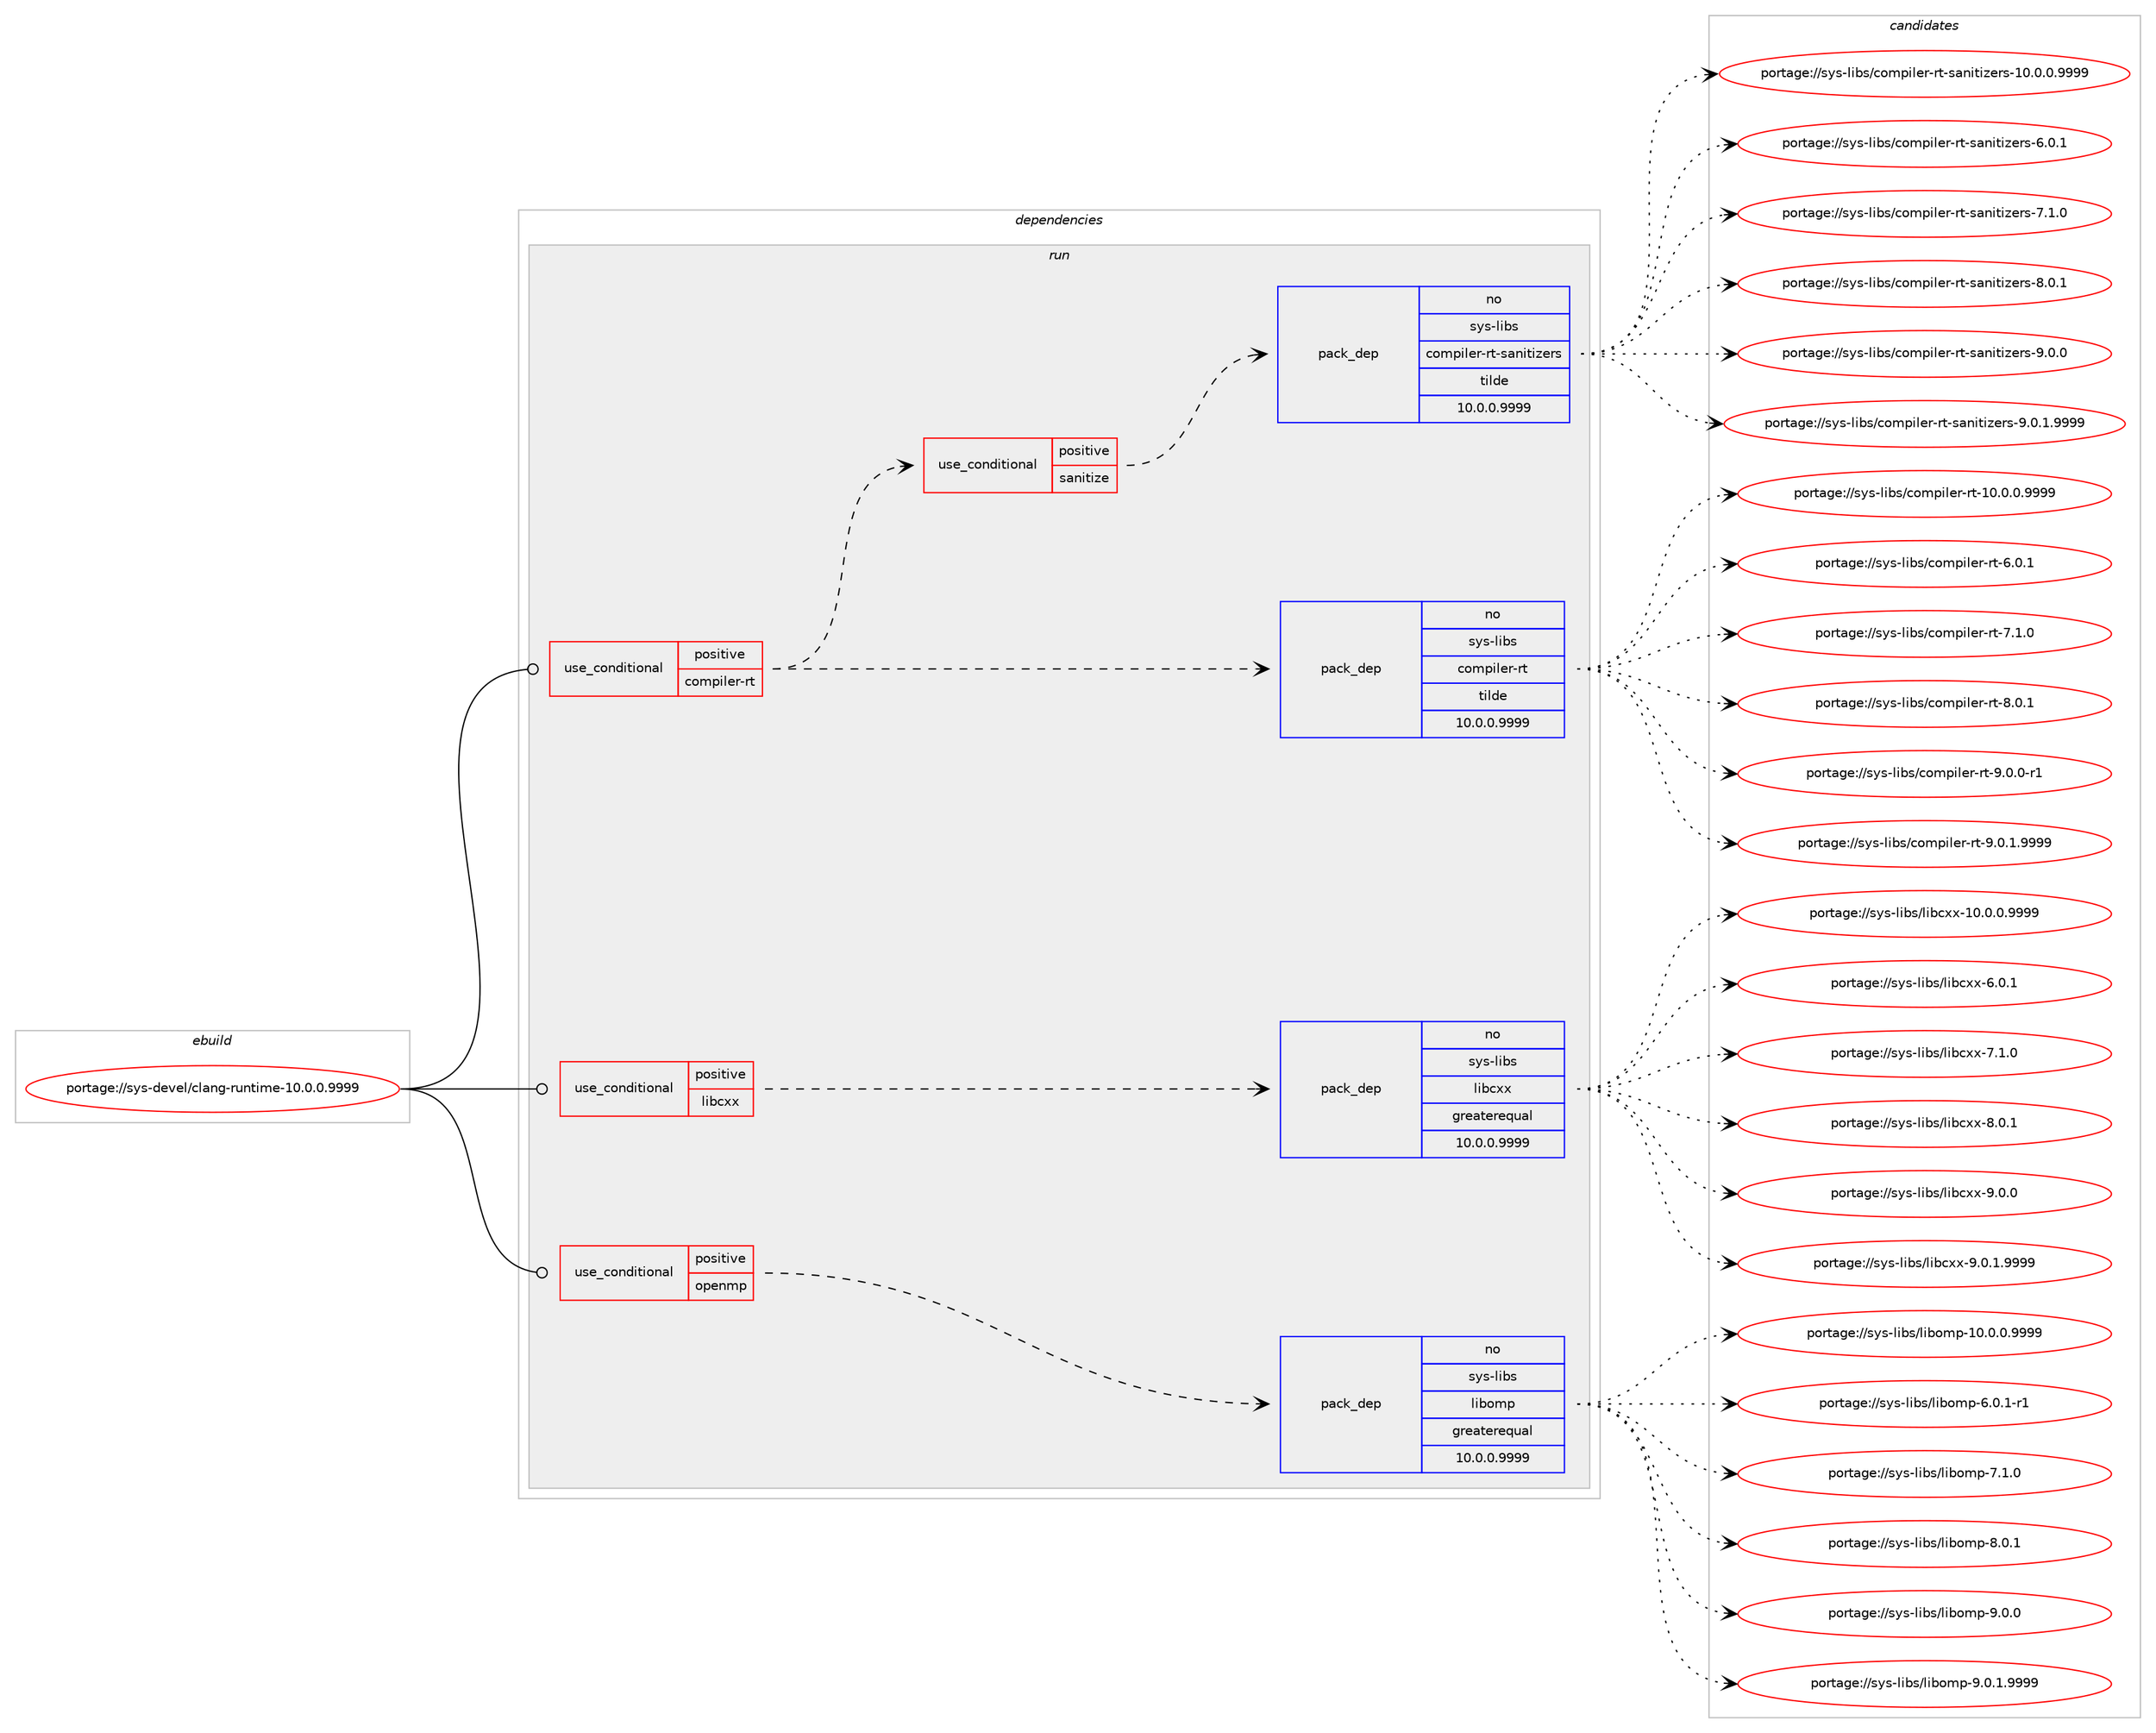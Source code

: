 digraph prolog {

# *************
# Graph options
# *************

newrank=true;
concentrate=true;
compound=true;
graph [rankdir=LR,fontname=Helvetica,fontsize=10,ranksep=1.5];#, ranksep=2.5, nodesep=0.2];
edge  [arrowhead=vee];
node  [fontname=Helvetica,fontsize=10];

# **********
# The ebuild
# **********

subgraph cluster_leftcol {
color=gray;
rank=same;
label=<<i>ebuild</i>>;
id [label="portage://sys-devel/clang-runtime-10.0.0.9999", color=red, width=4, href="../sys-devel/clang-runtime-10.0.0.9999.svg"];
}

# ****************
# The dependencies
# ****************

subgraph cluster_midcol {
color=gray;
label=<<i>dependencies</i>>;
subgraph cluster_compile {
fillcolor="#eeeeee";
style=filled;
label=<<i>compile</i>>;
}
subgraph cluster_compileandrun {
fillcolor="#eeeeee";
style=filled;
label=<<i>compile and run</i>>;
}
subgraph cluster_run {
fillcolor="#eeeeee";
style=filled;
label=<<i>run</i>>;
subgraph cond102244 {
dependency422139 [label=<<TABLE BORDER="0" CELLBORDER="1" CELLSPACING="0" CELLPADDING="4"><TR><TD ROWSPAN="3" CELLPADDING="10">use_conditional</TD></TR><TR><TD>positive</TD></TR><TR><TD>compiler-rt</TD></TR></TABLE>>, shape=none, color=red];
subgraph pack312850 {
dependency422140 [label=<<TABLE BORDER="0" CELLBORDER="1" CELLSPACING="0" CELLPADDING="4" WIDTH="220"><TR><TD ROWSPAN="6" CELLPADDING="30">pack_dep</TD></TR><TR><TD WIDTH="110">no</TD></TR><TR><TD>sys-libs</TD></TR><TR><TD>compiler-rt</TD></TR><TR><TD>tilde</TD></TR><TR><TD>10.0.0.9999</TD></TR></TABLE>>, shape=none, color=blue];
}
dependency422139:e -> dependency422140:w [weight=20,style="dashed",arrowhead="vee"];
subgraph cond102245 {
dependency422141 [label=<<TABLE BORDER="0" CELLBORDER="1" CELLSPACING="0" CELLPADDING="4"><TR><TD ROWSPAN="3" CELLPADDING="10">use_conditional</TD></TR><TR><TD>positive</TD></TR><TR><TD>sanitize</TD></TR></TABLE>>, shape=none, color=red];
subgraph pack312851 {
dependency422142 [label=<<TABLE BORDER="0" CELLBORDER="1" CELLSPACING="0" CELLPADDING="4" WIDTH="220"><TR><TD ROWSPAN="6" CELLPADDING="30">pack_dep</TD></TR><TR><TD WIDTH="110">no</TD></TR><TR><TD>sys-libs</TD></TR><TR><TD>compiler-rt-sanitizers</TD></TR><TR><TD>tilde</TD></TR><TR><TD>10.0.0.9999</TD></TR></TABLE>>, shape=none, color=blue];
}
dependency422141:e -> dependency422142:w [weight=20,style="dashed",arrowhead="vee"];
}
dependency422139:e -> dependency422141:w [weight=20,style="dashed",arrowhead="vee"];
}
id:e -> dependency422139:w [weight=20,style="solid",arrowhead="odot"];
subgraph cond102246 {
dependency422143 [label=<<TABLE BORDER="0" CELLBORDER="1" CELLSPACING="0" CELLPADDING="4"><TR><TD ROWSPAN="3" CELLPADDING="10">use_conditional</TD></TR><TR><TD>positive</TD></TR><TR><TD>libcxx</TD></TR></TABLE>>, shape=none, color=red];
subgraph pack312852 {
dependency422144 [label=<<TABLE BORDER="0" CELLBORDER="1" CELLSPACING="0" CELLPADDING="4" WIDTH="220"><TR><TD ROWSPAN="6" CELLPADDING="30">pack_dep</TD></TR><TR><TD WIDTH="110">no</TD></TR><TR><TD>sys-libs</TD></TR><TR><TD>libcxx</TD></TR><TR><TD>greaterequal</TD></TR><TR><TD>10.0.0.9999</TD></TR></TABLE>>, shape=none, color=blue];
}
dependency422143:e -> dependency422144:w [weight=20,style="dashed",arrowhead="vee"];
}
id:e -> dependency422143:w [weight=20,style="solid",arrowhead="odot"];
subgraph cond102247 {
dependency422145 [label=<<TABLE BORDER="0" CELLBORDER="1" CELLSPACING="0" CELLPADDING="4"><TR><TD ROWSPAN="3" CELLPADDING="10">use_conditional</TD></TR><TR><TD>positive</TD></TR><TR><TD>openmp</TD></TR></TABLE>>, shape=none, color=red];
subgraph pack312853 {
dependency422146 [label=<<TABLE BORDER="0" CELLBORDER="1" CELLSPACING="0" CELLPADDING="4" WIDTH="220"><TR><TD ROWSPAN="6" CELLPADDING="30">pack_dep</TD></TR><TR><TD WIDTH="110">no</TD></TR><TR><TD>sys-libs</TD></TR><TR><TD>libomp</TD></TR><TR><TD>greaterequal</TD></TR><TR><TD>10.0.0.9999</TD></TR></TABLE>>, shape=none, color=blue];
}
dependency422145:e -> dependency422146:w [weight=20,style="dashed",arrowhead="vee"];
}
id:e -> dependency422145:w [weight=20,style="solid",arrowhead="odot"];
}
}

# **************
# The candidates
# **************

subgraph cluster_choices {
rank=same;
color=gray;
label=<<i>candidates</i>>;

subgraph choice312850 {
color=black;
nodesep=1;
choiceportage1151211154510810598115479911110911210510810111445114116454948464846484657575757 [label="portage://sys-libs/compiler-rt-10.0.0.9999", color=red, width=4,href="../sys-libs/compiler-rt-10.0.0.9999.svg"];
choiceportage1151211154510810598115479911110911210510810111445114116455446484649 [label="portage://sys-libs/compiler-rt-6.0.1", color=red, width=4,href="../sys-libs/compiler-rt-6.0.1.svg"];
choiceportage1151211154510810598115479911110911210510810111445114116455546494648 [label="portage://sys-libs/compiler-rt-7.1.0", color=red, width=4,href="../sys-libs/compiler-rt-7.1.0.svg"];
choiceportage1151211154510810598115479911110911210510810111445114116455646484649 [label="portage://sys-libs/compiler-rt-8.0.1", color=red, width=4,href="../sys-libs/compiler-rt-8.0.1.svg"];
choiceportage11512111545108105981154799111109112105108101114451141164557464846484511449 [label="portage://sys-libs/compiler-rt-9.0.0-r1", color=red, width=4,href="../sys-libs/compiler-rt-9.0.0-r1.svg"];
choiceportage11512111545108105981154799111109112105108101114451141164557464846494657575757 [label="portage://sys-libs/compiler-rt-9.0.1.9999", color=red, width=4,href="../sys-libs/compiler-rt-9.0.1.9999.svg"];
dependency422140:e -> choiceportage1151211154510810598115479911110911210510810111445114116454948464846484657575757:w [style=dotted,weight="100"];
dependency422140:e -> choiceportage1151211154510810598115479911110911210510810111445114116455446484649:w [style=dotted,weight="100"];
dependency422140:e -> choiceportage1151211154510810598115479911110911210510810111445114116455546494648:w [style=dotted,weight="100"];
dependency422140:e -> choiceportage1151211154510810598115479911110911210510810111445114116455646484649:w [style=dotted,weight="100"];
dependency422140:e -> choiceportage11512111545108105981154799111109112105108101114451141164557464846484511449:w [style=dotted,weight="100"];
dependency422140:e -> choiceportage11512111545108105981154799111109112105108101114451141164557464846494657575757:w [style=dotted,weight="100"];
}
subgraph choice312851 {
color=black;
nodesep=1;
choiceportage11512111545108105981154799111109112105108101114451141164511597110105116105122101114115454948464846484657575757 [label="portage://sys-libs/compiler-rt-sanitizers-10.0.0.9999", color=red, width=4,href="../sys-libs/compiler-rt-sanitizers-10.0.0.9999.svg"];
choiceportage11512111545108105981154799111109112105108101114451141164511597110105116105122101114115455446484649 [label="portage://sys-libs/compiler-rt-sanitizers-6.0.1", color=red, width=4,href="../sys-libs/compiler-rt-sanitizers-6.0.1.svg"];
choiceportage11512111545108105981154799111109112105108101114451141164511597110105116105122101114115455546494648 [label="portage://sys-libs/compiler-rt-sanitizers-7.1.0", color=red, width=4,href="../sys-libs/compiler-rt-sanitizers-7.1.0.svg"];
choiceportage11512111545108105981154799111109112105108101114451141164511597110105116105122101114115455646484649 [label="portage://sys-libs/compiler-rt-sanitizers-8.0.1", color=red, width=4,href="../sys-libs/compiler-rt-sanitizers-8.0.1.svg"];
choiceportage11512111545108105981154799111109112105108101114451141164511597110105116105122101114115455746484648 [label="portage://sys-libs/compiler-rt-sanitizers-9.0.0", color=red, width=4,href="../sys-libs/compiler-rt-sanitizers-9.0.0.svg"];
choiceportage115121115451081059811547991111091121051081011144511411645115971101051161051221011141154557464846494657575757 [label="portage://sys-libs/compiler-rt-sanitizers-9.0.1.9999", color=red, width=4,href="../sys-libs/compiler-rt-sanitizers-9.0.1.9999.svg"];
dependency422142:e -> choiceportage11512111545108105981154799111109112105108101114451141164511597110105116105122101114115454948464846484657575757:w [style=dotted,weight="100"];
dependency422142:e -> choiceportage11512111545108105981154799111109112105108101114451141164511597110105116105122101114115455446484649:w [style=dotted,weight="100"];
dependency422142:e -> choiceportage11512111545108105981154799111109112105108101114451141164511597110105116105122101114115455546494648:w [style=dotted,weight="100"];
dependency422142:e -> choiceportage11512111545108105981154799111109112105108101114451141164511597110105116105122101114115455646484649:w [style=dotted,weight="100"];
dependency422142:e -> choiceportage11512111545108105981154799111109112105108101114451141164511597110105116105122101114115455746484648:w [style=dotted,weight="100"];
dependency422142:e -> choiceportage115121115451081059811547991111091121051081011144511411645115971101051161051221011141154557464846494657575757:w [style=dotted,weight="100"];
}
subgraph choice312852 {
color=black;
nodesep=1;
choiceportage1151211154510810598115471081059899120120454948464846484657575757 [label="portage://sys-libs/libcxx-10.0.0.9999", color=red, width=4,href="../sys-libs/libcxx-10.0.0.9999.svg"];
choiceportage1151211154510810598115471081059899120120455446484649 [label="portage://sys-libs/libcxx-6.0.1", color=red, width=4,href="../sys-libs/libcxx-6.0.1.svg"];
choiceportage1151211154510810598115471081059899120120455546494648 [label="portage://sys-libs/libcxx-7.1.0", color=red, width=4,href="../sys-libs/libcxx-7.1.0.svg"];
choiceportage1151211154510810598115471081059899120120455646484649 [label="portage://sys-libs/libcxx-8.0.1", color=red, width=4,href="../sys-libs/libcxx-8.0.1.svg"];
choiceportage1151211154510810598115471081059899120120455746484648 [label="portage://sys-libs/libcxx-9.0.0", color=red, width=4,href="../sys-libs/libcxx-9.0.0.svg"];
choiceportage11512111545108105981154710810598991201204557464846494657575757 [label="portage://sys-libs/libcxx-9.0.1.9999", color=red, width=4,href="../sys-libs/libcxx-9.0.1.9999.svg"];
dependency422144:e -> choiceportage1151211154510810598115471081059899120120454948464846484657575757:w [style=dotted,weight="100"];
dependency422144:e -> choiceportage1151211154510810598115471081059899120120455446484649:w [style=dotted,weight="100"];
dependency422144:e -> choiceportage1151211154510810598115471081059899120120455546494648:w [style=dotted,weight="100"];
dependency422144:e -> choiceportage1151211154510810598115471081059899120120455646484649:w [style=dotted,weight="100"];
dependency422144:e -> choiceportage1151211154510810598115471081059899120120455746484648:w [style=dotted,weight="100"];
dependency422144:e -> choiceportage11512111545108105981154710810598991201204557464846494657575757:w [style=dotted,weight="100"];
}
subgraph choice312853 {
color=black;
nodesep=1;
choiceportage11512111545108105981154710810598111109112454948464846484657575757 [label="portage://sys-libs/libomp-10.0.0.9999", color=red, width=4,href="../sys-libs/libomp-10.0.0.9999.svg"];
choiceportage115121115451081059811547108105981111091124554464846494511449 [label="portage://sys-libs/libomp-6.0.1-r1", color=red, width=4,href="../sys-libs/libomp-6.0.1-r1.svg"];
choiceportage11512111545108105981154710810598111109112455546494648 [label="portage://sys-libs/libomp-7.1.0", color=red, width=4,href="../sys-libs/libomp-7.1.0.svg"];
choiceportage11512111545108105981154710810598111109112455646484649 [label="portage://sys-libs/libomp-8.0.1", color=red, width=4,href="../sys-libs/libomp-8.0.1.svg"];
choiceportage11512111545108105981154710810598111109112455746484648 [label="portage://sys-libs/libomp-9.0.0", color=red, width=4,href="../sys-libs/libomp-9.0.0.svg"];
choiceportage115121115451081059811547108105981111091124557464846494657575757 [label="portage://sys-libs/libomp-9.0.1.9999", color=red, width=4,href="../sys-libs/libomp-9.0.1.9999.svg"];
dependency422146:e -> choiceportage11512111545108105981154710810598111109112454948464846484657575757:w [style=dotted,weight="100"];
dependency422146:e -> choiceportage115121115451081059811547108105981111091124554464846494511449:w [style=dotted,weight="100"];
dependency422146:e -> choiceportage11512111545108105981154710810598111109112455546494648:w [style=dotted,weight="100"];
dependency422146:e -> choiceportage11512111545108105981154710810598111109112455646484649:w [style=dotted,weight="100"];
dependency422146:e -> choiceportage11512111545108105981154710810598111109112455746484648:w [style=dotted,weight="100"];
dependency422146:e -> choiceportage115121115451081059811547108105981111091124557464846494657575757:w [style=dotted,weight="100"];
}
}

}
